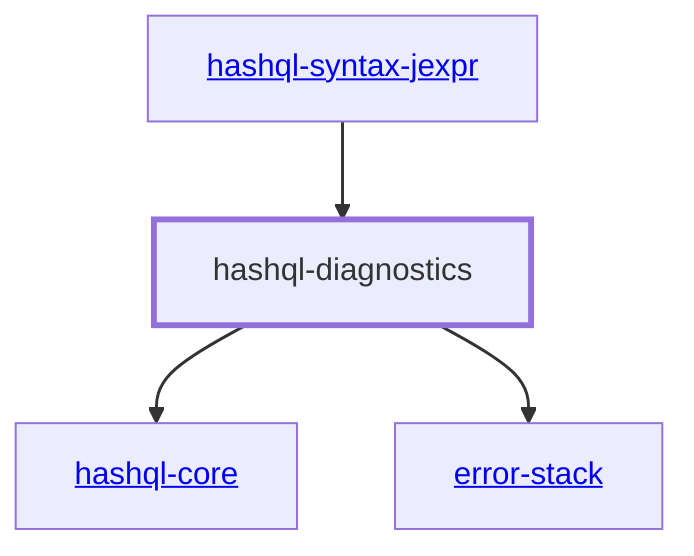 graph TD
    linkStyle default stroke-width:1.5px
    classDef default stroke-width:1px
    classDef root stroke-width:3px
    classDef dev stroke-width:1px
    classDef build stroke-width:1px
    %% Legend
    %% --> : Normal dependency
    %% -.-> : Dev dependency
    %% ---> : Build dependency
    0[<a href="../hashql_syntax_jexpr/index.html">hashql-syntax-jexpr</a>]
    1[<a href="../hashql_core/index.html">hashql-core</a>]
    2[hashql-diagnostics]
    class 2 root
    3[<a href="../error_stack/index.html">error-stack</a>]
    2 --> 1
    0 --> 2
    2 --> 3